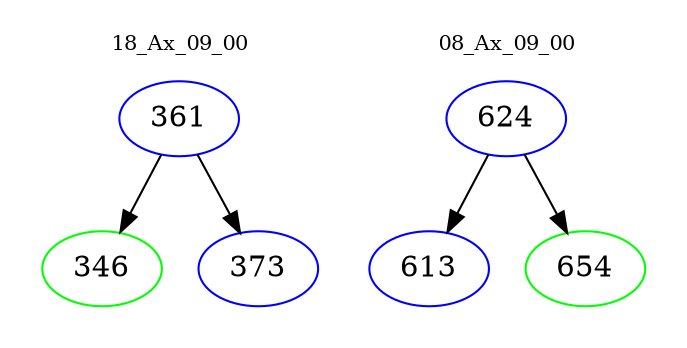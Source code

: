 digraph{
subgraph cluster_0 {
color = white
label = "18_Ax_09_00";
fontsize=10;
T0_361 [label="361", color="blue"]
T0_361 -> T0_346 [color="black"]
T0_346 [label="346", color="green"]
T0_361 -> T0_373 [color="black"]
T0_373 [label="373", color="blue"]
}
subgraph cluster_1 {
color = white
label = "08_Ax_09_00";
fontsize=10;
T1_624 [label="624", color="blue"]
T1_624 -> T1_613 [color="black"]
T1_613 [label="613", color="blue"]
T1_624 -> T1_654 [color="black"]
T1_654 [label="654", color="green"]
}
}
